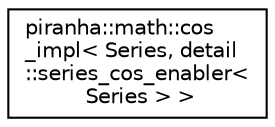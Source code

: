 digraph "Graphical Class Hierarchy"
{
  edge [fontname="Helvetica",fontsize="10",labelfontname="Helvetica",labelfontsize="10"];
  node [fontname="Helvetica",fontsize="10",shape=record];
  rankdir="LR";
  Node0 [label="piranha::math::cos\l_impl\< Series, detail\l::series_cos_enabler\<\l Series \> \>",height=0.2,width=0.4,color="black", fillcolor="white", style="filled",URL="$structpiranha_1_1math_1_1cos__impl_3_01_series_00_01detail_1_1series__cos__enabler_3_01_series_01_4_01_4.html",tooltip="Specialisation of the piranha::math::cos() functor for piranha::series. "];
}
